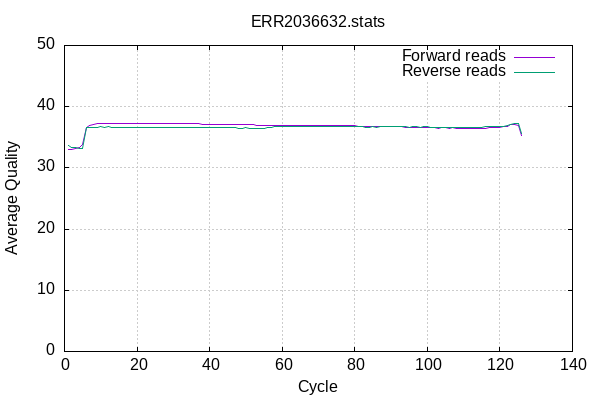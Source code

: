 
            set terminal png size 600,400 truecolor
            set output "ERR2036632-quals.png"
            set grid xtics ytics y2tics back lc rgb "#cccccc"
            set ylabel "Average Quality"
            set xlabel "Cycle"
            set yrange [0:50]
            set title "ERR2036632.stats" noenhanced
            plot '-' using 1:2 with lines title 'Forward reads' , '-' using 1:2 with lines title 'Reverse reads'
        1	33.05
2	33.01
3	33.12
4	33.31
5	33.81
6	36.54
7	36.89
8	37.07
9	37.23
10	37.26
11	37.30
12	37.31
13	37.31
14	37.28
15	37.29
16	37.31
17	37.32
18	37.31
19	37.32
20	37.29
21	37.31
22	37.31
23	37.30
24	37.30
25	37.29
26	37.26
27	37.22
28	37.25
29	37.20
30	37.18
31	37.21
32	37.21
33	37.21
34	37.21
35	37.20
36	37.20
37	37.18
38	37.16
39	37.17
40	37.15
41	37.15
42	37.10
43	37.04
44	37.05
45	37.10
46	37.10
47	37.10
48	37.09
49	37.07
50	37.05
51	37.04
52	37.02
53	36.99
54	36.98
55	36.98
56	36.99
57	36.97
58	36.98
59	36.98
60	36.99
61	36.98
62	36.96
63	36.96
64	36.98
65	36.97
66	36.98
67	36.97
68	36.97
69	36.95
70	36.95
71	36.94
72	36.94
73	36.93
74	36.93
75	36.92
76	36.87
77	36.87
78	36.86
79	36.86
80	36.86
81	36.84
82	36.77
83	36.81
84	36.82
85	36.81
86	36.80
87	36.81
88	36.77
89	36.74
90	36.72
91	36.70
92	36.69
93	36.69
94	36.67
95	36.67
96	36.67
97	36.65
98	36.64
99	36.63
100	36.64
101	36.64
102	36.58
103	36.50
104	36.54
105	36.52
106	36.50
107	36.52
108	36.50
109	36.50
110	36.48
111	36.45
112	36.45
113	36.48
114	36.50
115	36.51
116	36.50
117	36.52
118	36.60
119	36.62
120	36.62
121	36.69
122	36.83
123	37.01
124	37.03
125	36.89
126	35.23
end
1	33.69
2	33.27
3	33.26
4	33.15
5	33.21
6	36.62
7	36.67
8	36.64
9	36.64
10	36.70
11	36.67
12	36.69
13	36.63
14	36.59
15	36.56
16	36.55
17	36.57
18	36.55
19	36.57
20	36.62
21	36.61
22	36.63
23	36.53
24	36.54
25	36.59
26	36.58
27	36.53
28	36.52
29	36.56
30	36.62
31	36.64
32	36.65
33	36.66
34	36.65
35	36.64
36	36.62
37	36.59
38	36.59
39	36.61
40	36.60
41	36.60
42	36.59
43	36.58
44	36.58
45	36.55
46	36.52
47	36.53
48	36.51
49	36.51
50	36.52
51	36.51
52	36.50
53	36.50
54	36.47
55	36.49
56	36.61
57	36.64
58	36.70
59	36.73
60	36.71
61	36.73
62	36.74
63	36.72
64	36.71
65	36.74
66	36.76
67	36.77
68	36.78
69	36.78
70	36.79
71	36.80
72	36.80
73	36.78
74	36.79
75	36.80
76	36.79
77	36.78
78	36.79
79	36.78
80	36.74
81	36.72
82	36.69
83	36.67
84	36.67
85	36.71
86	36.67
87	36.70
88	36.73
89	36.72
90	36.74
91	36.75
92	36.73
93	36.71
94	36.71
95	36.67
96	36.70
97	36.70
98	36.68
99	36.69
100	36.69
101	36.54
102	36.60
103	36.61
104	36.63
105	36.65
106	36.65
107	36.64
108	36.65
109	36.65
110	36.66
111	36.62
112	36.65
113	36.65
114	36.68
115	36.65
116	36.69
117	36.69
118	36.70
119	36.74
120	36.76
121	36.80
122	36.92
123	37.15
124	37.19
125	37.19
126	35.56
end
